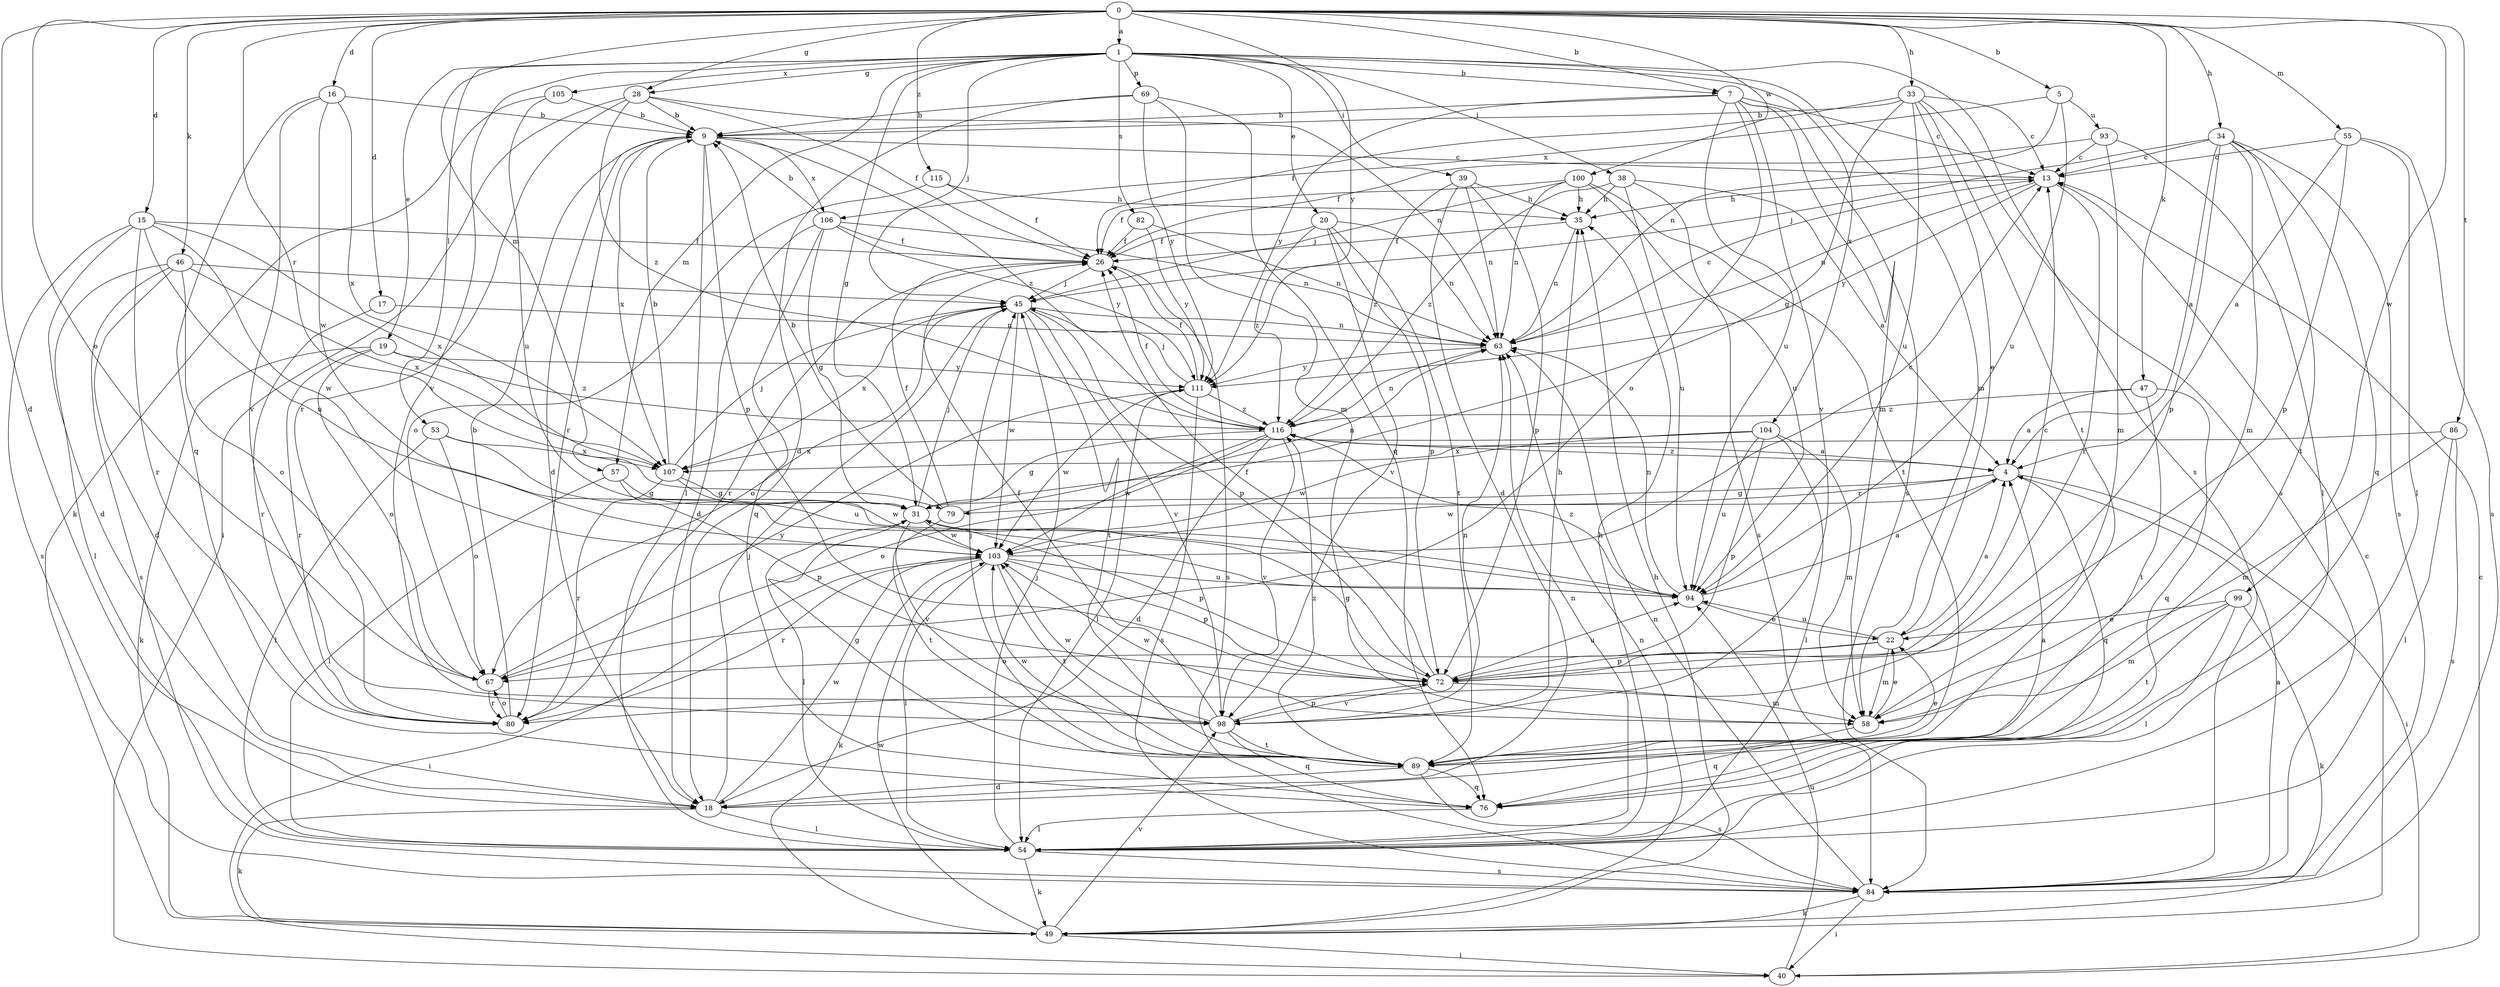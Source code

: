 strict digraph  {
0;
1;
4;
5;
7;
9;
13;
15;
16;
17;
18;
19;
20;
22;
26;
28;
31;
33;
34;
35;
38;
39;
40;
45;
46;
47;
49;
53;
54;
55;
57;
58;
63;
67;
69;
72;
76;
79;
80;
82;
84;
86;
89;
93;
94;
98;
99;
100;
103;
104;
105;
106;
107;
111;
115;
116;
0 -> 1  [label=a];
0 -> 5  [label=b];
0 -> 7  [label=b];
0 -> 15  [label=d];
0 -> 16  [label=d];
0 -> 17  [label=d];
0 -> 18  [label=d];
0 -> 28  [label=g];
0 -> 33  [label=h];
0 -> 34  [label=h];
0 -> 46  [label=k];
0 -> 47  [label=k];
0 -> 55  [label=m];
0 -> 57  [label=m];
0 -> 67  [label=o];
0 -> 79  [label=r];
0 -> 86  [label=t];
0 -> 99  [label=w];
0 -> 100  [label=w];
0 -> 111  [label=y];
0 -> 115  [label=z];
1 -> 7  [label=b];
1 -> 19  [label=e];
1 -> 20  [label=e];
1 -> 28  [label=g];
1 -> 31  [label=g];
1 -> 38  [label=i];
1 -> 39  [label=i];
1 -> 45  [label=j];
1 -> 53  [label=l];
1 -> 57  [label=m];
1 -> 58  [label=m];
1 -> 69  [label=p];
1 -> 82  [label=s];
1 -> 84  [label=s];
1 -> 98  [label=v];
1 -> 104  [label=x];
1 -> 105  [label=x];
4 -> 31  [label=g];
4 -> 40  [label=i];
4 -> 76  [label=q];
4 -> 79  [label=r];
4 -> 103  [label=w];
4 -> 116  [label=z];
5 -> 63  [label=n];
5 -> 93  [label=u];
5 -> 94  [label=u];
5 -> 106  [label=x];
7 -> 9  [label=b];
7 -> 13  [label=c];
7 -> 58  [label=m];
7 -> 67  [label=o];
7 -> 84  [label=s];
7 -> 94  [label=u];
7 -> 98  [label=v];
7 -> 111  [label=y];
9 -> 13  [label=c];
9 -> 18  [label=d];
9 -> 54  [label=l];
9 -> 72  [label=p];
9 -> 80  [label=r];
9 -> 106  [label=x];
9 -> 107  [label=x];
9 -> 116  [label=z];
13 -> 35  [label=h];
13 -> 63  [label=n];
13 -> 80  [label=r];
13 -> 111  [label=y];
15 -> 18  [label=d];
15 -> 26  [label=f];
15 -> 80  [label=r];
15 -> 84  [label=s];
15 -> 94  [label=u];
15 -> 103  [label=w];
15 -> 107  [label=x];
16 -> 9  [label=b];
16 -> 76  [label=q];
16 -> 98  [label=v];
16 -> 103  [label=w];
16 -> 107  [label=x];
17 -> 63  [label=n];
17 -> 80  [label=r];
18 -> 4  [label=a];
18 -> 45  [label=j];
18 -> 49  [label=k];
18 -> 54  [label=l];
18 -> 103  [label=w];
19 -> 49  [label=k];
19 -> 67  [label=o];
19 -> 80  [label=r];
19 -> 111  [label=y];
19 -> 116  [label=z];
20 -> 26  [label=f];
20 -> 63  [label=n];
20 -> 72  [label=p];
20 -> 89  [label=t];
20 -> 98  [label=v];
20 -> 116  [label=z];
22 -> 4  [label=a];
22 -> 58  [label=m];
22 -> 67  [label=o];
22 -> 72  [label=p];
22 -> 94  [label=u];
26 -> 45  [label=j];
26 -> 80  [label=r];
26 -> 84  [label=s];
28 -> 9  [label=b];
28 -> 26  [label=f];
28 -> 40  [label=i];
28 -> 63  [label=n];
28 -> 80  [label=r];
28 -> 116  [label=z];
31 -> 45  [label=j];
31 -> 54  [label=l];
31 -> 72  [label=p];
31 -> 98  [label=v];
31 -> 103  [label=w];
33 -> 9  [label=b];
33 -> 13  [label=c];
33 -> 22  [label=e];
33 -> 26  [label=f];
33 -> 31  [label=g];
33 -> 84  [label=s];
33 -> 89  [label=t];
33 -> 94  [label=u];
34 -> 4  [label=a];
34 -> 13  [label=c];
34 -> 45  [label=j];
34 -> 58  [label=m];
34 -> 72  [label=p];
34 -> 76  [label=q];
34 -> 84  [label=s];
34 -> 89  [label=t];
35 -> 26  [label=f];
35 -> 63  [label=n];
38 -> 4  [label=a];
38 -> 35  [label=h];
38 -> 84  [label=s];
38 -> 94  [label=u];
38 -> 116  [label=z];
39 -> 18  [label=d];
39 -> 35  [label=h];
39 -> 63  [label=n];
39 -> 72  [label=p];
39 -> 116  [label=z];
40 -> 13  [label=c];
40 -> 94  [label=u];
45 -> 63  [label=n];
45 -> 67  [label=o];
45 -> 72  [label=p];
45 -> 89  [label=t];
45 -> 98  [label=v];
45 -> 103  [label=w];
45 -> 107  [label=x];
46 -> 18  [label=d];
46 -> 45  [label=j];
46 -> 54  [label=l];
46 -> 67  [label=o];
46 -> 84  [label=s];
46 -> 107  [label=x];
47 -> 4  [label=a];
47 -> 76  [label=q];
47 -> 89  [label=t];
47 -> 116  [label=z];
49 -> 13  [label=c];
49 -> 35  [label=h];
49 -> 40  [label=i];
49 -> 63  [label=n];
49 -> 98  [label=v];
49 -> 103  [label=w];
53 -> 54  [label=l];
53 -> 67  [label=o];
53 -> 94  [label=u];
53 -> 107  [label=x];
54 -> 35  [label=h];
54 -> 45  [label=j];
54 -> 49  [label=k];
54 -> 63  [label=n];
54 -> 84  [label=s];
55 -> 4  [label=a];
55 -> 13  [label=c];
55 -> 54  [label=l];
55 -> 72  [label=p];
55 -> 84  [label=s];
57 -> 31  [label=g];
57 -> 54  [label=l];
57 -> 72  [label=p];
58 -> 22  [label=e];
58 -> 76  [label=q];
58 -> 103  [label=w];
63 -> 13  [label=c];
63 -> 111  [label=y];
67 -> 80  [label=r];
67 -> 111  [label=y];
69 -> 9  [label=b];
69 -> 18  [label=d];
69 -> 58  [label=m];
69 -> 76  [label=q];
69 -> 111  [label=y];
72 -> 13  [label=c];
72 -> 26  [label=f];
72 -> 31  [label=g];
72 -> 58  [label=m];
72 -> 94  [label=u];
72 -> 98  [label=v];
76 -> 54  [label=l];
79 -> 9  [label=b];
79 -> 26  [label=f];
79 -> 63  [label=n];
79 -> 89  [label=t];
80 -> 9  [label=b];
80 -> 67  [label=o];
82 -> 26  [label=f];
82 -> 63  [label=n];
82 -> 111  [label=y];
84 -> 4  [label=a];
84 -> 40  [label=i];
84 -> 49  [label=k];
84 -> 63  [label=n];
86 -> 54  [label=l];
86 -> 58  [label=m];
86 -> 84  [label=s];
86 -> 107  [label=x];
89 -> 18  [label=d];
89 -> 22  [label=e];
89 -> 31  [label=g];
89 -> 45  [label=j];
89 -> 76  [label=q];
89 -> 84  [label=s];
89 -> 103  [label=w];
89 -> 116  [label=z];
93 -> 13  [label=c];
93 -> 26  [label=f];
93 -> 54  [label=l];
93 -> 58  [label=m];
94 -> 4  [label=a];
94 -> 22  [label=e];
94 -> 63  [label=n];
94 -> 116  [label=z];
98 -> 26  [label=f];
98 -> 35  [label=h];
98 -> 63  [label=n];
98 -> 72  [label=p];
98 -> 76  [label=q];
98 -> 89  [label=t];
98 -> 103  [label=w];
99 -> 22  [label=e];
99 -> 49  [label=k];
99 -> 54  [label=l];
99 -> 58  [label=m];
99 -> 89  [label=t];
100 -> 26  [label=f];
100 -> 35  [label=h];
100 -> 45  [label=j];
100 -> 63  [label=n];
100 -> 89  [label=t];
100 -> 94  [label=u];
103 -> 13  [label=c];
103 -> 40  [label=i];
103 -> 49  [label=k];
103 -> 54  [label=l];
103 -> 72  [label=p];
103 -> 80  [label=r];
103 -> 89  [label=t];
103 -> 94  [label=u];
104 -> 54  [label=l];
104 -> 58  [label=m];
104 -> 72  [label=p];
104 -> 94  [label=u];
104 -> 103  [label=w];
104 -> 107  [label=x];
105 -> 9  [label=b];
105 -> 49  [label=k];
105 -> 94  [label=u];
106 -> 9  [label=b];
106 -> 18  [label=d];
106 -> 26  [label=f];
106 -> 31  [label=g];
106 -> 63  [label=n];
106 -> 76  [label=q];
106 -> 111  [label=y];
107 -> 9  [label=b];
107 -> 31  [label=g];
107 -> 45  [label=j];
107 -> 80  [label=r];
107 -> 103  [label=w];
111 -> 26  [label=f];
111 -> 45  [label=j];
111 -> 54  [label=l];
111 -> 84  [label=s];
111 -> 103  [label=w];
111 -> 116  [label=z];
115 -> 26  [label=f];
115 -> 35  [label=h];
115 -> 67  [label=o];
116 -> 4  [label=a];
116 -> 18  [label=d];
116 -> 26  [label=f];
116 -> 31  [label=g];
116 -> 63  [label=n];
116 -> 67  [label=o];
116 -> 98  [label=v];
116 -> 103  [label=w];
}
